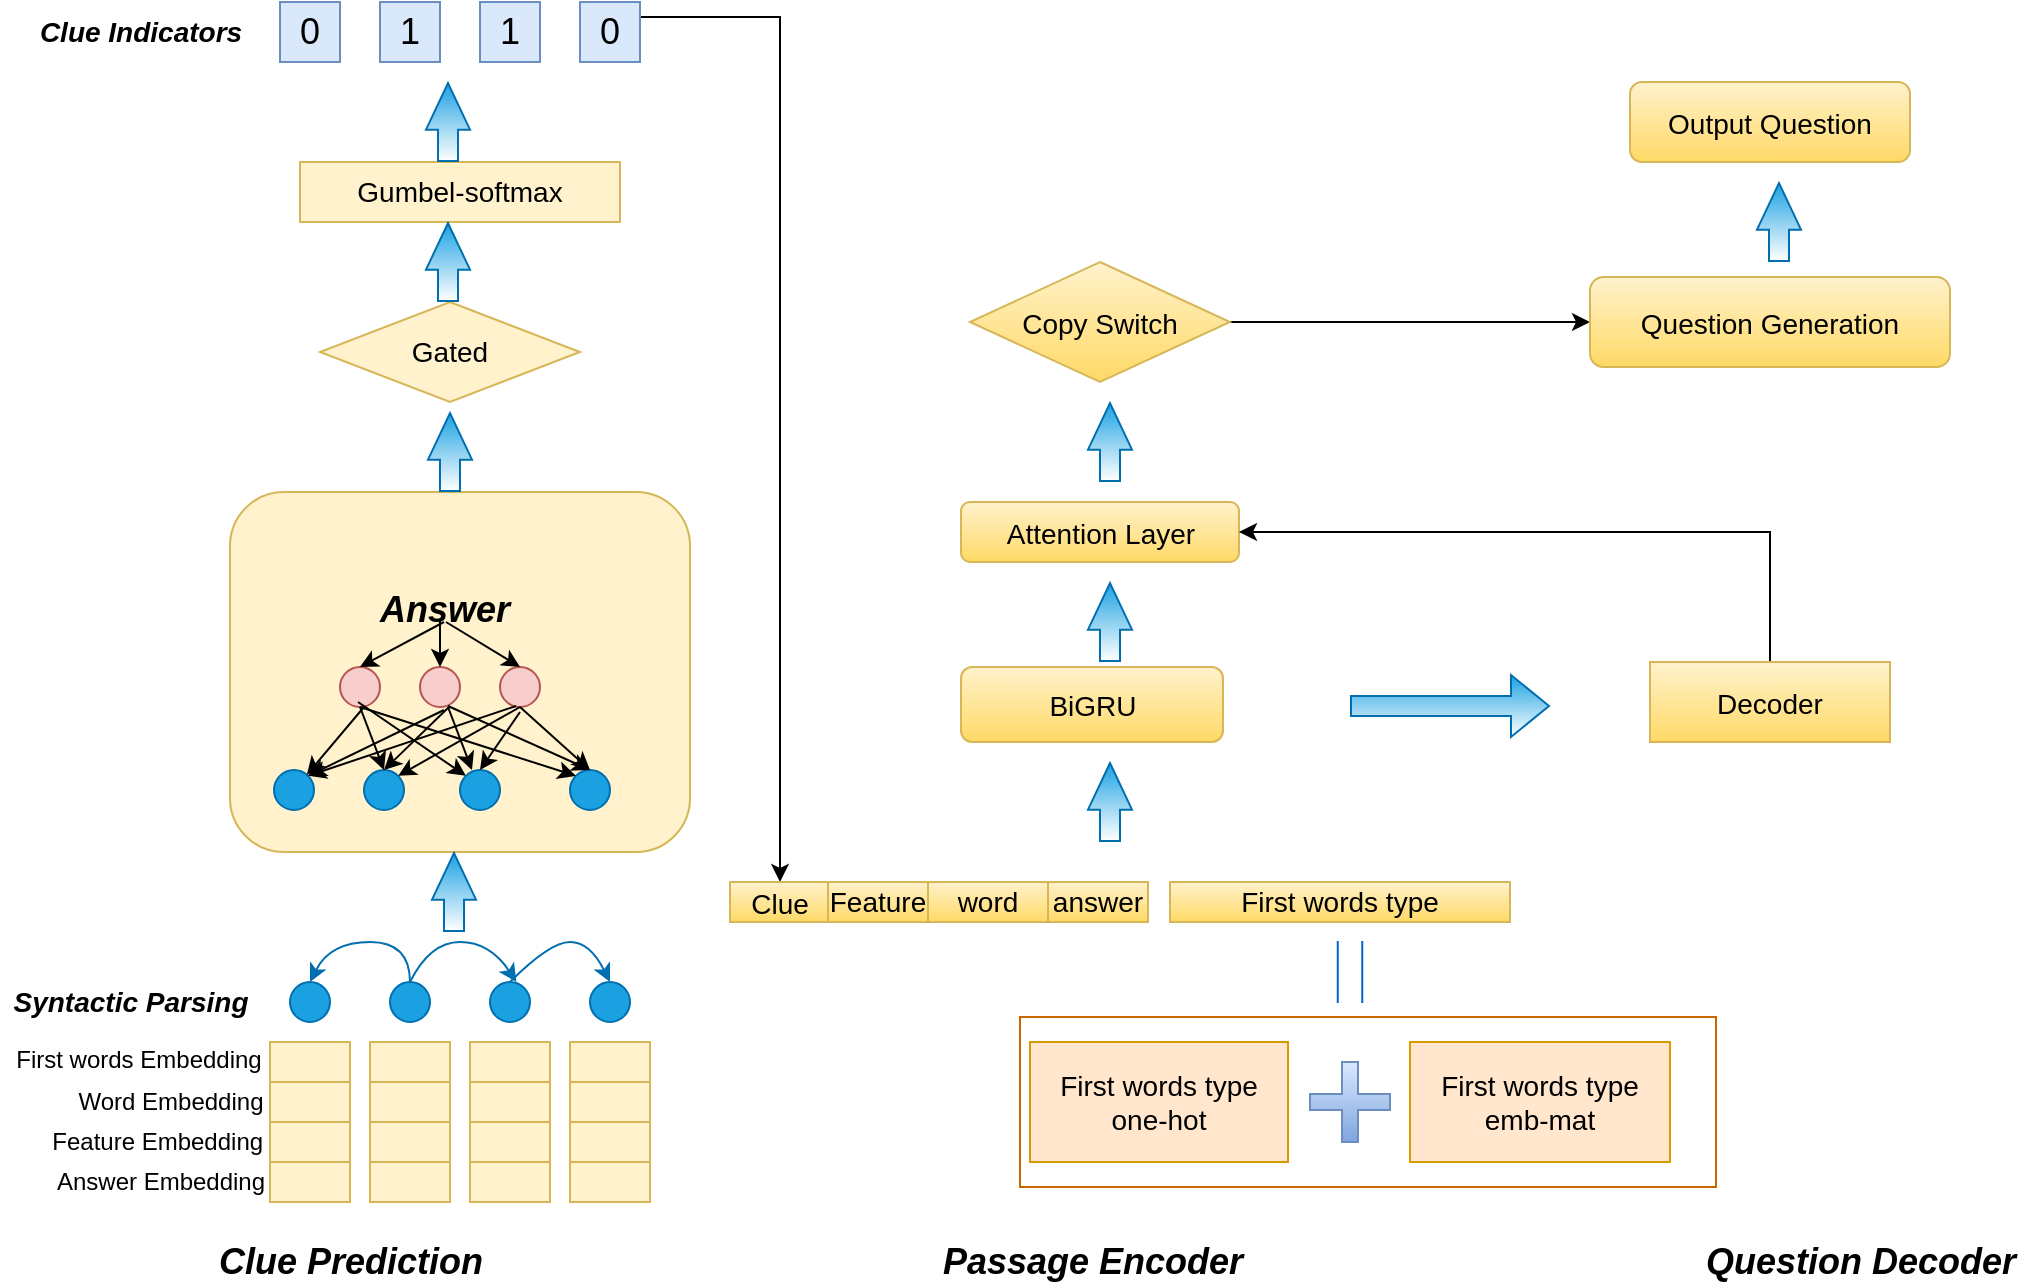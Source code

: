 <mxfile version="17.5.0" type="github">
  <diagram id="VFLp4C9wst7MWV0tXBqA" name="Page-1">
    <mxGraphModel dx="1822" dy="762" grid="0" gridSize="10" guides="1" tooltips="1" connect="1" arrows="1" fold="1" page="0" pageScale="1" pageWidth="827" pageHeight="1169" math="0" shadow="0">
      <root>
        <mxCell id="0" />
        <mxCell id="1" parent="0" />
        <mxCell id="xceocJhuSqhBGVP0jAdD-20" value="" style="rounded=0;whiteSpace=wrap;html=1;fillColor=#fff2cc;strokeColor=#d6b656;" parent="1" vertex="1">
          <mxGeometry x="210" y="680" width="40" height="20" as="geometry" />
        </mxCell>
        <mxCell id="xceocJhuSqhBGVP0jAdD-21" value="" style="rounded=0;whiteSpace=wrap;html=1;fillColor=#fff2cc;strokeColor=#d6b656;" parent="1" vertex="1">
          <mxGeometry x="210" y="700" width="40" height="20" as="geometry" />
        </mxCell>
        <mxCell id="xceocJhuSqhBGVP0jAdD-25" value="" style="rounded=0;whiteSpace=wrap;html=1;fillColor=#fff2cc;strokeColor=#d6b656;" parent="1" vertex="1">
          <mxGeometry x="260" y="680" width="40" height="20" as="geometry" />
        </mxCell>
        <mxCell id="xceocJhuSqhBGVP0jAdD-28" value="" style="rounded=0;whiteSpace=wrap;html=1;fillColor=#fff2cc;strokeColor=#d6b656;" parent="1" vertex="1">
          <mxGeometry x="260" y="700" width="40" height="20" as="geometry" />
        </mxCell>
        <mxCell id="xceocJhuSqhBGVP0jAdD-29" value="" style="ellipse;whiteSpace=wrap;html=1;aspect=fixed;fillColor=#1ba1e2;fontColor=#ffffff;strokeColor=#006EAF;" parent="1" vertex="1">
          <mxGeometry x="120" y="650" width="20" height="20" as="geometry" />
        </mxCell>
        <mxCell id="xceocJhuSqhBGVP0jAdD-31" value="" style="ellipse;whiteSpace=wrap;html=1;aspect=fixed;fillColor=#1ba1e2;fontColor=#ffffff;strokeColor=#006EAF;" parent="1" vertex="1">
          <mxGeometry x="270" y="650" width="20" height="20" as="geometry" />
        </mxCell>
        <mxCell id="xceocJhuSqhBGVP0jAdD-43" value="" style="curved=1;endArrow=classic;html=1;rounded=0;exitX=0.5;exitY=0;exitDx=0;exitDy=0;fillColor=#1ba1e2;strokeColor=#006EAF;" parent="1" source="xceocJhuSqhBGVP0jAdD-61" edge="1">
          <mxGeometry width="50" height="50" relative="1" as="geometry">
            <mxPoint x="141.79" y="645.14" as="sourcePoint" />
            <mxPoint x="233.215" y="649.995" as="targetPoint" />
            <Array as="points">
              <mxPoint x="190" y="630" />
              <mxPoint x="220" y="630" />
            </Array>
          </mxGeometry>
        </mxCell>
        <mxCell id="xceocJhuSqhBGVP0jAdD-45" value="" style="curved=1;endArrow=classic;html=1;rounded=0;entryX=0.5;entryY=0;entryDx=0;entryDy=0;fillColor=#1ba1e2;strokeColor=#006EAF;exitX=0.5;exitY=0;exitDx=0;exitDy=0;" parent="1" source="xceocJhuSqhBGVP0jAdD-61" target="xceocJhuSqhBGVP0jAdD-29" edge="1">
          <mxGeometry width="50" height="50" relative="1" as="geometry">
            <mxPoint x="150" y="650" as="sourcePoint" />
            <mxPoint x="440" y="620" as="targetPoint" />
            <Array as="points">
              <mxPoint x="180" y="630" />
              <mxPoint x="140" y="630" />
            </Array>
          </mxGeometry>
        </mxCell>
        <mxCell id="xceocJhuSqhBGVP0jAdD-48" value="" style="rounded=1;whiteSpace=wrap;html=1;fillColor=#fff2cc;strokeColor=#d6b656;" parent="1" vertex="1">
          <mxGeometry x="90" y="405" width="230" height="180" as="geometry" />
        </mxCell>
        <mxCell id="xceocJhuSqhBGVP0jAdD-51" value="" style="shape=flexArrow;endArrow=classic;html=1;rounded=0;endWidth=11;endSize=7.44;fillColor=#1ba1e2;strokeColor=#006EAF;gradientColor=#ffffff;" parent="1" edge="1">
          <mxGeometry width="50" height="50" relative="1" as="geometry">
            <mxPoint x="202" y="625" as="sourcePoint" />
            <mxPoint x="202" y="585" as="targetPoint" />
          </mxGeometry>
        </mxCell>
        <mxCell id="xceocJhuSqhBGVP0jAdD-52" value="&lt;font style=&quot;font-size: 14px&quot;&gt;Gated&lt;/font&gt;" style="rhombus;whiteSpace=wrap;html=1;fillColor=#fff2cc;strokeColor=#d6b656;" parent="1" vertex="1">
          <mxGeometry x="135" y="310" width="130" height="50" as="geometry" />
        </mxCell>
        <mxCell id="xceocJhuSqhBGVP0jAdD-53" value="&lt;font style=&quot;font-size: 14px&quot;&gt;Gumbel-softmax&lt;/font&gt;" style="rounded=0;whiteSpace=wrap;html=1;fillColor=#fff2cc;strokeColor=#d6b656;" parent="1" vertex="1">
          <mxGeometry x="125" y="240" width="160" height="30" as="geometry" />
        </mxCell>
        <mxCell id="xceocJhuSqhBGVP0jAdD-54" value="" style="shape=flexArrow;endArrow=classic;html=1;rounded=0;endWidth=11;endSize=7.44;fillColor=#1ba1e2;strokeColor=#006EAF;gradientColor=#ffffff;" parent="1" edge="1">
          <mxGeometry width="50" height="50" relative="1" as="geometry">
            <mxPoint x="199" y="310" as="sourcePoint" />
            <mxPoint x="199" y="270" as="targetPoint" />
          </mxGeometry>
        </mxCell>
        <mxCell id="xceocJhuSqhBGVP0jAdD-56" value="" style="rounded=0;whiteSpace=wrap;html=1;fillColor=#fff2cc;strokeColor=#d6b656;" parent="1" vertex="1">
          <mxGeometry x="260" y="740" width="40" height="20" as="geometry" />
        </mxCell>
        <mxCell id="xceocJhuSqhBGVP0jAdD-57" value="" style="rounded=0;whiteSpace=wrap;html=1;fillColor=#fff2cc;strokeColor=#d6b656;" parent="1" vertex="1">
          <mxGeometry x="260" y="720" width="40" height="20" as="geometry" />
        </mxCell>
        <mxCell id="xceocJhuSqhBGVP0jAdD-61" value="" style="ellipse;whiteSpace=wrap;html=1;aspect=fixed;fillColor=#1ba1e2;fontColor=#ffffff;strokeColor=#006EAF;" parent="1" vertex="1">
          <mxGeometry x="170" y="650" width="20" height="20" as="geometry" />
        </mxCell>
        <mxCell id="xceocJhuSqhBGVP0jAdD-64" value="" style="rounded=0;whiteSpace=wrap;html=1;fillColor=#fff2cc;strokeColor=#d6b656;" parent="1" vertex="1">
          <mxGeometry x="110" y="740" width="40" height="20" as="geometry" />
        </mxCell>
        <mxCell id="xceocJhuSqhBGVP0jAdD-65" value="" style="rounded=0;whiteSpace=wrap;html=1;fillColor=#fff2cc;strokeColor=#d6b656;" parent="1" vertex="1">
          <mxGeometry x="110" y="720" width="40" height="20" as="geometry" />
        </mxCell>
        <mxCell id="xceocJhuSqhBGVP0jAdD-66" value="" style="rounded=0;whiteSpace=wrap;html=1;fillColor=#fff2cc;strokeColor=#d6b656;" parent="1" vertex="1">
          <mxGeometry x="110" y="700" width="40" height="20" as="geometry" />
        </mxCell>
        <mxCell id="xceocJhuSqhBGVP0jAdD-67" value="" style="rounded=0;whiteSpace=wrap;html=1;fillColor=#fff2cc;strokeColor=#d6b656;" parent="1" vertex="1">
          <mxGeometry x="110" y="680" width="40" height="20" as="geometry" />
        </mxCell>
        <mxCell id="xceocJhuSqhBGVP0jAdD-68" value="" style="rounded=0;whiteSpace=wrap;html=1;fillColor=#fff2cc;strokeColor=#d6b656;" parent="1" vertex="1">
          <mxGeometry x="160" y="680" width="40" height="20" as="geometry" />
        </mxCell>
        <mxCell id="xceocJhuSqhBGVP0jAdD-69" value="" style="rounded=0;whiteSpace=wrap;html=1;fillColor=#fff2cc;strokeColor=#d6b656;" parent="1" vertex="1">
          <mxGeometry x="160" y="700" width="40" height="20" as="geometry" />
        </mxCell>
        <mxCell id="xceocJhuSqhBGVP0jAdD-70" value="" style="rounded=0;whiteSpace=wrap;html=1;fillColor=#fff2cc;strokeColor=#d6b656;" parent="1" vertex="1">
          <mxGeometry x="160" y="720" width="40" height="20" as="geometry" />
        </mxCell>
        <mxCell id="xceocJhuSqhBGVP0jAdD-71" value="" style="rounded=0;whiteSpace=wrap;html=1;fillColor=#fff2cc;strokeColor=#d6b656;" parent="1" vertex="1">
          <mxGeometry x="160" y="740" width="40" height="20" as="geometry" />
        </mxCell>
        <mxCell id="xceocJhuSqhBGVP0jAdD-72" value="" style="rounded=0;whiteSpace=wrap;html=1;fillColor=#fff2cc;strokeColor=#d6b656;" parent="1" vertex="1">
          <mxGeometry x="210" y="740" width="40" height="20" as="geometry" />
        </mxCell>
        <mxCell id="xceocJhuSqhBGVP0jAdD-73" value="" style="rounded=0;whiteSpace=wrap;html=1;fillColor=#fff2cc;strokeColor=#d6b656;" parent="1" vertex="1">
          <mxGeometry x="210" y="720" width="40" height="20" as="geometry" />
        </mxCell>
        <mxCell id="xceocJhuSqhBGVP0jAdD-85" value="" style="ellipse;whiteSpace=wrap;html=1;aspect=fixed;fillColor=#1ba1e2;fontColor=#ffffff;strokeColor=#006EAF;" parent="1" vertex="1">
          <mxGeometry x="220" y="650" width="20" height="20" as="geometry" />
        </mxCell>
        <mxCell id="xceocJhuSqhBGVP0jAdD-86" value="" style="curved=1;endArrow=classic;html=1;rounded=0;exitX=0.5;exitY=0;exitDx=0;exitDy=0;entryX=0.5;entryY=0;entryDx=0;entryDy=0;fillColor=#1ba1e2;strokeColor=#006EAF;" parent="1" source="xceocJhuSqhBGVP0jAdD-85" target="xceocJhuSqhBGVP0jAdD-31" edge="1">
          <mxGeometry width="50" height="50" relative="1" as="geometry">
            <mxPoint x="390" y="620" as="sourcePoint" />
            <mxPoint x="440" y="570" as="targetPoint" />
            <Array as="points">
              <mxPoint x="250" y="630" />
              <mxPoint x="270" y="630" />
            </Array>
          </mxGeometry>
        </mxCell>
        <mxCell id="xceocJhuSqhBGVP0jAdD-89" value="&lt;font style=&quot;font-size: 18px&quot;&gt;0&lt;/font&gt;" style="whiteSpace=wrap;html=1;aspect=fixed;fillColor=#dae8fc;strokeColor=#6c8ebf;" parent="1" vertex="1">
          <mxGeometry x="115" y="160" width="30" height="30" as="geometry" />
        </mxCell>
        <mxCell id="xceocJhuSqhBGVP0jAdD-90" value="&lt;font style=&quot;font-size: 18px&quot;&gt;1&lt;/font&gt;" style="whiteSpace=wrap;html=1;aspect=fixed;fillColor=#dae8fc;strokeColor=#6c8ebf;" parent="1" vertex="1">
          <mxGeometry x="165" y="160" width="30" height="30" as="geometry" />
        </mxCell>
        <mxCell id="xceocJhuSqhBGVP0jAdD-91" value="&lt;font style=&quot;font-size: 18px&quot;&gt;1&lt;/font&gt;" style="whiteSpace=wrap;html=1;aspect=fixed;fillColor=#dae8fc;strokeColor=#6c8ebf;" parent="1" vertex="1">
          <mxGeometry x="215" y="160" width="30" height="30" as="geometry" />
        </mxCell>
        <mxCell id="AOIuMCU6d10fhTLy6ek6-49" style="edgeStyle=orthogonalEdgeStyle;rounded=0;orthogonalLoop=1;jettySize=auto;html=1;exitX=1;exitY=0.25;exitDx=0;exitDy=0;entryX=0.5;entryY=0;entryDx=0;entryDy=0;fontFamily=Helvetica;fontSize=14;" parent="1" source="xceocJhuSqhBGVP0jAdD-92" target="AOIuMCU6d10fhTLy6ek6-41" edge="1">
          <mxGeometry relative="1" as="geometry" />
        </mxCell>
        <mxCell id="xceocJhuSqhBGVP0jAdD-92" value="&lt;font style=&quot;font-size: 18px&quot;&gt;0&lt;/font&gt;" style="whiteSpace=wrap;html=1;aspect=fixed;fillColor=#dae8fc;strokeColor=#6c8ebf;" parent="1" vertex="1">
          <mxGeometry x="265" y="160" width="30" height="30" as="geometry" />
        </mxCell>
        <mxCell id="AOIuMCU6d10fhTLy6ek6-1" value="Answer Embedding" style="text;html=1;align=center;verticalAlign=middle;resizable=0;points=[];autosize=1;strokeColor=none;fillColor=none;" parent="1" vertex="1">
          <mxGeometry x="-5" y="740" width="120" height="20" as="geometry" />
        </mxCell>
        <mxCell id="AOIuMCU6d10fhTLy6ek6-3" value="Feature Embedding&amp;nbsp;" style="text;html=1;align=center;verticalAlign=middle;resizable=0;points=[];autosize=1;strokeColor=none;fillColor=none;" parent="1" vertex="1">
          <mxGeometry x="-5" y="720" width="120" height="20" as="geometry" />
        </mxCell>
        <mxCell id="AOIuMCU6d10fhTLy6ek6-5" value="Word Embedding" style="text;html=1;align=center;verticalAlign=middle;resizable=0;points=[];autosize=1;strokeColor=none;fillColor=none;" parent="1" vertex="1">
          <mxGeometry x="5" y="700" width="110" height="20" as="geometry" />
        </mxCell>
        <mxCell id="AOIuMCU6d10fhTLy6ek6-6" value="First words Embedding" style="text;html=1;align=center;verticalAlign=middle;resizable=0;points=[];autosize=1;strokeColor=none;fillColor=none;" parent="1" vertex="1">
          <mxGeometry x="-23" y="680" width="133" height="18" as="geometry" />
        </mxCell>
        <mxCell id="AOIuMCU6d10fhTLy6ek6-7" value="&lt;font style=&quot;font-size: 14px&quot;&gt;&lt;b&gt;&lt;i&gt;Syntactic Parsing&lt;/i&gt;&lt;/b&gt;&lt;/font&gt;" style="text;html=1;align=center;verticalAlign=middle;resizable=0;points=[];autosize=1;strokeColor=none;fillColor=none;" parent="1" vertex="1">
          <mxGeometry x="-25" y="650" width="130" height="20" as="geometry" />
        </mxCell>
        <mxCell id="AOIuMCU6d10fhTLy6ek6-8" value="&lt;div style=&quot;direction: ltr&quot;&gt;&lt;span&gt;&lt;b&gt;&lt;i&gt;&lt;font style=&quot;font-size: 18px&quot;&gt;Answer&lt;/font&gt;&lt;/i&gt;&lt;/b&gt;&lt;/span&gt;&lt;/div&gt;" style="text;html=1;align=center;verticalAlign=middle;resizable=0;points=[];autosize=1;strokeColor=none;fillColor=none;fontSize=14;fontFamily=Helvetica;rotation=0;" parent="1" vertex="1">
          <mxGeometry x="157" y="454" width="80" height="20" as="geometry" />
        </mxCell>
        <mxCell id="AOIuMCU6d10fhTLy6ek6-11" value="" style="ellipse;whiteSpace=wrap;html=1;aspect=fixed;fontFamily=Helvetica;fontSize=14;fillColor=#f8cecc;strokeColor=#b85450;" parent="1" vertex="1">
          <mxGeometry x="225" y="492.5" width="20" height="20" as="geometry" />
        </mxCell>
        <mxCell id="AOIuMCU6d10fhTLy6ek6-12" value="" style="ellipse;whiteSpace=wrap;html=1;aspect=fixed;fontFamily=Helvetica;fontSize=14;fillColor=#f8cecc;strokeColor=#b85450;" parent="1" vertex="1">
          <mxGeometry x="185" y="492.5" width="20" height="20" as="geometry" />
        </mxCell>
        <mxCell id="AOIuMCU6d10fhTLy6ek6-13" value="" style="ellipse;whiteSpace=wrap;html=1;aspect=fixed;fontFamily=Helvetica;fontSize=14;fillColor=#f8cecc;strokeColor=#b85450;" parent="1" vertex="1">
          <mxGeometry x="145" y="492.5" width="20" height="20" as="geometry" />
        </mxCell>
        <mxCell id="AOIuMCU6d10fhTLy6ek6-35" value="" style="shape=flexArrow;endArrow=classic;html=1;rounded=0;endWidth=11;endSize=7.44;fillColor=#1ba1e2;strokeColor=#006EAF;gradientColor=#ffffff;" parent="1" edge="1">
          <mxGeometry width="50" height="50" relative="1" as="geometry">
            <mxPoint x="200" y="405" as="sourcePoint" />
            <mxPoint x="200" y="365" as="targetPoint" />
          </mxGeometry>
        </mxCell>
        <mxCell id="AOIuMCU6d10fhTLy6ek6-36" value="" style="shape=flexArrow;endArrow=classic;html=1;rounded=0;endWidth=11;endSize=7.44;fillColor=#1ba1e2;strokeColor=#006EAF;gradientColor=#ffffff;" parent="1" edge="1">
          <mxGeometry width="50" height="50" relative="1" as="geometry">
            <mxPoint x="199" y="240" as="sourcePoint" />
            <mxPoint x="199" y="200" as="targetPoint" />
          </mxGeometry>
        </mxCell>
        <mxCell id="AOIuMCU6d10fhTLy6ek6-38" value="&lt;font style=&quot;font-size: 14px&quot;&gt;&lt;b&gt;&lt;i&gt;Clue Indicators&lt;/i&gt;&lt;/b&gt;&lt;/font&gt;" style="text;html=1;align=center;verticalAlign=middle;resizable=0;points=[];autosize=1;strokeColor=none;fillColor=none;fontSize=14;fontFamily=Helvetica;" parent="1" vertex="1">
          <mxGeometry x="-15" y="165" width="120" height="20" as="geometry" />
        </mxCell>
        <mxCell id="AOIuMCU6d10fhTLy6ek6-41" value="&lt;font style=&quot;font-size: 14px&quot;&gt;Clue&lt;/font&gt;" style="rounded=0;whiteSpace=wrap;html=1;fontFamily=Helvetica;fontSize=18;fillColor=#fff2cc;strokeColor=#d6b656;gradientColor=#ffd966;" parent="1" vertex="1">
          <mxGeometry x="340" y="600" width="50" height="20" as="geometry" />
        </mxCell>
        <mxCell id="AOIuMCU6d10fhTLy6ek6-42" value="Feature" style="rounded=0;whiteSpace=wrap;html=1;fontFamily=Helvetica;fontSize=14;fillColor=#fff2cc;strokeColor=#d6b656;gradientColor=#ffd966;" parent="1" vertex="1">
          <mxGeometry x="389" y="600" width="50" height="20" as="geometry" />
        </mxCell>
        <mxCell id="AOIuMCU6d10fhTLy6ek6-44" value="word" style="rounded=0;whiteSpace=wrap;html=1;fontFamily=Helvetica;fontSize=14;fillColor=#fff2cc;strokeColor=#d6b656;gradientColor=#ffd966;" parent="1" vertex="1">
          <mxGeometry x="439" y="600" width="60" height="20" as="geometry" />
        </mxCell>
        <mxCell id="AOIuMCU6d10fhTLy6ek6-45" value="answer" style="rounded=0;whiteSpace=wrap;html=1;fontSize=14;fillColor=#fff2cc;strokeColor=#d6b656;gradientColor=#ffd966;" parent="1" vertex="1">
          <mxGeometry x="499" y="600" width="50" height="20" as="geometry" />
        </mxCell>
        <mxCell id="AOIuMCU6d10fhTLy6ek6-48" value="First words type" style="rounded=0;whiteSpace=wrap;html=1;fontFamily=Helvetica;fontSize=14;fillColor=#fff2cc;strokeColor=#d6b656;gradientColor=#ffd966;" parent="1" vertex="1">
          <mxGeometry x="560" y="600" width="170" height="20" as="geometry" />
        </mxCell>
        <mxCell id="AOIuMCU6d10fhTLy6ek6-52" value="" style="shape=flexArrow;endArrow=classic;html=1;rounded=0;endWidth=11;endSize=7.44;fillColor=#1ba1e2;strokeColor=#006EAF;gradientColor=#ffffff;" parent="1" edge="1">
          <mxGeometry width="50" height="50" relative="1" as="geometry">
            <mxPoint x="530" y="580" as="sourcePoint" />
            <mxPoint x="530" y="540" as="targetPoint" />
          </mxGeometry>
        </mxCell>
        <mxCell id="AOIuMCU6d10fhTLy6ek6-53" value="&lt;font style=&quot;font-size: 18px&quot;&gt;&lt;b&gt;&lt;i&gt;Clue Prediction&lt;/i&gt;&lt;/b&gt;&lt;/font&gt;" style="text;html=1;align=center;verticalAlign=middle;resizable=0;points=[];autosize=1;strokeColor=none;fillColor=none;fontSize=14;fontFamily=Helvetica;" parent="1" vertex="1">
          <mxGeometry x="75" y="780" width="150" height="20" as="geometry" />
        </mxCell>
        <mxCell id="AOIuMCU6d10fhTLy6ek6-54" value="&lt;span style=&quot;font-size: 18px&quot;&gt;&lt;b&gt;&lt;i&gt;Passage Encoder&lt;/i&gt;&lt;/b&gt;&lt;/span&gt;" style="text;html=1;align=center;verticalAlign=middle;resizable=0;points=[];autosize=1;strokeColor=none;fillColor=none;fontSize=14;fontFamily=Helvetica;" parent="1" vertex="1">
          <mxGeometry x="436" y="780" width="170" height="20" as="geometry" />
        </mxCell>
        <mxCell id="AOIuMCU6d10fhTLy6ek6-59" value="&lt;span style=&quot;font-size: 18px&quot;&gt;&lt;b&gt;&lt;i&gt;Question Decoder&lt;/i&gt;&lt;/b&gt;&lt;/span&gt;" style="text;html=1;align=center;verticalAlign=middle;resizable=0;points=[];autosize=1;strokeColor=none;fillColor=none;fontSize=14;fontFamily=Helvetica;" parent="1" vertex="1">
          <mxGeometry x="820" y="780" width="170" height="20" as="geometry" />
        </mxCell>
        <mxCell id="AOIuMCU6d10fhTLy6ek6-61" value="&lt;font style=&quot;font-size: 14px&quot;&gt;BiGRU&lt;/font&gt;" style="rounded=1;whiteSpace=wrap;html=1;fontFamily=Helvetica;fontSize=18;fillColor=#fff2cc;strokeColor=#d6b656;gradientColor=#ffd966;" parent="1" vertex="1">
          <mxGeometry x="455.5" y="492.5" width="131" height="37.5" as="geometry" />
        </mxCell>
        <mxCell id="AOIuMCU6d10fhTLy6ek6-63" value="" style="shape=flexArrow;endArrow=classic;html=1;rounded=0;endWidth=11;endSize=7.44;fillColor=#1ba1e2;strokeColor=#006EAF;gradientColor=#ffffff;" parent="1" edge="1">
          <mxGeometry width="50" height="50" relative="1" as="geometry">
            <mxPoint x="530" y="490" as="sourcePoint" />
            <mxPoint x="530" y="450" as="targetPoint" />
          </mxGeometry>
        </mxCell>
        <mxCell id="AOIuMCU6d10fhTLy6ek6-64" value="&lt;font style=&quot;font-size: 14px&quot;&gt;Attention Layer&lt;/font&gt;" style="rounded=1;whiteSpace=wrap;html=1;fontFamily=Helvetica;fontSize=18;fillColor=#fff2cc;strokeColor=#d6b656;gradientColor=#ffd966;" parent="1" vertex="1">
          <mxGeometry x="455.5" y="410" width="139" height="30" as="geometry" />
        </mxCell>
        <mxCell id="AOIuMCU6d10fhTLy6ek6-65" value="" style="shape=flexArrow;endArrow=classic;html=1;rounded=0;endWidth=11;endSize=7.44;fillColor=#1ba1e2;strokeColor=#006EAF;gradientColor=#ffffff;" parent="1" edge="1">
          <mxGeometry width="50" height="50" relative="1" as="geometry">
            <mxPoint x="530" y="400" as="sourcePoint" />
            <mxPoint x="530" y="360" as="targetPoint" />
          </mxGeometry>
        </mxCell>
        <mxCell id="AOIuMCU6d10fhTLy6ek6-77" style="edgeStyle=orthogonalEdgeStyle;rounded=0;orthogonalLoop=1;jettySize=auto;html=1;exitX=1;exitY=0.5;exitDx=0;exitDy=0;entryX=0;entryY=0.5;entryDx=0;entryDy=0;fontFamily=Helvetica;fontSize=18;gradientColor=#ffffff;" parent="1" source="AOIuMCU6d10fhTLy6ek6-67" target="AOIuMCU6d10fhTLy6ek6-73" edge="1">
          <mxGeometry relative="1" as="geometry" />
        </mxCell>
        <mxCell id="AOIuMCU6d10fhTLy6ek6-67" value="&lt;font style=&quot;font-size: 14px&quot;&gt;Copy Switch&lt;/font&gt;" style="rhombus;whiteSpace=wrap;html=1;fontFamily=Helvetica;fontSize=18;fillColor=#fff2cc;gradientColor=#ffd966;strokeColor=#d6b656;" parent="1" vertex="1">
          <mxGeometry x="460" y="290" width="130" height="60" as="geometry" />
        </mxCell>
        <mxCell id="AOIuMCU6d10fhTLy6ek6-72" style="edgeStyle=orthogonalEdgeStyle;rounded=0;orthogonalLoop=1;jettySize=auto;html=1;exitX=0.5;exitY=0;exitDx=0;exitDy=0;entryX=1;entryY=0.5;entryDx=0;entryDy=0;fontFamily=Helvetica;fontSize=18;gradientColor=#ffffff;" parent="1" source="AOIuMCU6d10fhTLy6ek6-69" target="AOIuMCU6d10fhTLy6ek6-64" edge="1">
          <mxGeometry relative="1" as="geometry" />
        </mxCell>
        <mxCell id="AOIuMCU6d10fhTLy6ek6-69" value="&lt;font style=&quot;font-size: 14px&quot;&gt;Decoder&lt;/font&gt;" style="rounded=0;whiteSpace=wrap;html=1;fontFamily=Helvetica;fontSize=18;fillColor=#fff2cc;gradientColor=#ffd966;strokeColor=#d6b656;" parent="1" vertex="1">
          <mxGeometry x="800" y="490" width="120" height="40" as="geometry" />
        </mxCell>
        <mxCell id="AOIuMCU6d10fhTLy6ek6-71" value="" style="shape=flexArrow;endArrow=classic;html=1;rounded=0;fontFamily=Helvetica;fontSize=18;fillColor=#1ba1e2;strokeColor=#006EAF;gradientColor=#ffffff;" parent="1" edge="1">
          <mxGeometry width="50" height="50" relative="1" as="geometry">
            <mxPoint x="650" y="512" as="sourcePoint" />
            <mxPoint x="750" y="512" as="targetPoint" />
          </mxGeometry>
        </mxCell>
        <mxCell id="AOIuMCU6d10fhTLy6ek6-73" value="&lt;font style=&quot;font-size: 14px&quot;&gt;Question Generation&lt;/font&gt;" style="rounded=1;whiteSpace=wrap;html=1;fontFamily=Helvetica;fontSize=18;fillColor=#fff2cc;strokeColor=#d6b656;gradientColor=#ffd966;" parent="1" vertex="1">
          <mxGeometry x="770" y="297.5" width="180" height="45" as="geometry" />
        </mxCell>
        <mxCell id="AOIuMCU6d10fhTLy6ek6-76" value="&lt;font style=&quot;font-size: 14px&quot;&gt;Output Question&lt;/font&gt;" style="rounded=1;whiteSpace=wrap;html=1;fontFamily=Helvetica;fontSize=18;fillColor=#fff2cc;strokeColor=#d6b656;gradientColor=#ffd966;" parent="1" vertex="1">
          <mxGeometry x="790" y="200" width="140" height="40" as="geometry" />
        </mxCell>
        <mxCell id="AOIuMCU6d10fhTLy6ek6-78" value="" style="shape=flexArrow;endArrow=classic;html=1;rounded=0;endWidth=11;endSize=7.44;fillColor=#1ba1e2;strokeColor=#006EAF;gradientColor=#ffffff;" parent="1" edge="1">
          <mxGeometry width="50" height="50" relative="1" as="geometry">
            <mxPoint x="864.5" y="290" as="sourcePoint" />
            <mxPoint x="864.5" y="250" as="targetPoint" />
          </mxGeometry>
        </mxCell>
        <mxCell id="AOIuMCU6d10fhTLy6ek6-82" value="First words type one-hot" style="rounded=0;whiteSpace=wrap;html=1;fontFamily=Helvetica;fontSize=14;fillColor=#ffe6cc;strokeColor=#d79b00;" parent="1" vertex="1">
          <mxGeometry x="490" y="680" width="129" height="60" as="geometry" />
        </mxCell>
        <mxCell id="AOIuMCU6d10fhTLy6ek6-83" value="&lt;span&gt;First words type emb-mat&lt;/span&gt;" style="rounded=0;whiteSpace=wrap;html=1;fontFamily=Helvetica;fontSize=14;fillColor=#ffe6cc;strokeColor=#d79b00;" parent="1" vertex="1">
          <mxGeometry x="680" y="680" width="130" height="60" as="geometry" />
        </mxCell>
        <mxCell id="AOIuMCU6d10fhTLy6ek6-84" value="" style="shape=cross;whiteSpace=wrap;html=1;fontFamily=Helvetica;fontSize=14;fillColor=#dae8fc;gradientColor=#7ea6e0;strokeColor=#6c8ebf;" parent="1" vertex="1">
          <mxGeometry x="630" y="690" width="40" height="40" as="geometry" />
        </mxCell>
        <mxCell id="AOIuMCU6d10fhTLy6ek6-91" value="" style="rounded=0;whiteSpace=wrap;html=1;fontFamily=Helvetica;fontSize=14;fillColor=none;strokeColor=#CC6600;" parent="1" vertex="1">
          <mxGeometry x="485" y="667.5" width="348" height="85" as="geometry" />
        </mxCell>
        <mxCell id="AOIuMCU6d10fhTLy6ek6-92" value="" style="shape=partialRectangle;whiteSpace=wrap;html=1;top=0;bottom=0;fillColor=none;fontFamily=Helvetica;fontSize=14;strokeColor=#0066CC;" parent="1" vertex="1">
          <mxGeometry x="643.88" y="630" width="12.25" height="30" as="geometry" />
        </mxCell>
        <mxCell id="AOIuMCU6d10fhTLy6ek6-93" value="" style="endArrow=classic;html=1;rounded=0;fontFamily=Helvetica;fontSize=14;gradientColor=#ffffff;entryX=0.5;entryY=0;entryDx=0;entryDy=0;" parent="1" target="AOIuMCU6d10fhTLy6ek6-11" edge="1">
          <mxGeometry width="50" height="50" relative="1" as="geometry">
            <mxPoint x="198" y="470" as="sourcePoint" />
            <mxPoint x="238" y="514" as="targetPoint" />
          </mxGeometry>
        </mxCell>
        <mxCell id="nTUuQNKGQeimlVFE55rg-7" value="" style="endArrow=classic;html=1;rounded=0;fontFamily=Helvetica;fontSize=14;gradientColor=#ffffff;entryX=0.5;entryY=0;entryDx=0;entryDy=0;" edge="1" parent="1" target="AOIuMCU6d10fhTLy6ek6-13">
          <mxGeometry width="50" height="50" relative="1" as="geometry">
            <mxPoint x="197" y="470" as="sourcePoint" />
            <mxPoint x="164.999" y="511.429" as="targetPoint" />
          </mxGeometry>
        </mxCell>
        <mxCell id="nTUuQNKGQeimlVFE55rg-8" value="" style="endArrow=classic;html=1;rounded=0;fontFamily=Helvetica;fontSize=14;gradientColor=#ffffff;entryX=0.5;entryY=0;entryDx=0;entryDy=0;" edge="1" parent="1" target="AOIuMCU6d10fhTLy6ek6-12">
          <mxGeometry width="50" height="50" relative="1" as="geometry">
            <mxPoint x="195" y="469" as="sourcePoint" />
            <mxPoint x="247.929" y="515.429" as="targetPoint" />
          </mxGeometry>
        </mxCell>
        <mxCell id="nTUuQNKGQeimlVFE55rg-9" value="" style="ellipse;whiteSpace=wrap;html=1;aspect=fixed;fillColor=#1ba1e2;fontColor=#ffffff;strokeColor=#006EAF;" vertex="1" parent="1">
          <mxGeometry x="112" y="544" width="20" height="20" as="geometry" />
        </mxCell>
        <mxCell id="nTUuQNKGQeimlVFE55rg-10" value="" style="ellipse;whiteSpace=wrap;html=1;aspect=fixed;fillColor=#1ba1e2;fontColor=#ffffff;strokeColor=#006EAF;" vertex="1" parent="1">
          <mxGeometry x="260" y="544" width="20" height="20" as="geometry" />
        </mxCell>
        <mxCell id="nTUuQNKGQeimlVFE55rg-11" value="" style="ellipse;whiteSpace=wrap;html=1;aspect=fixed;fillColor=#1ba1e2;fontColor=#ffffff;strokeColor=#006EAF;" vertex="1" parent="1">
          <mxGeometry x="205" y="544" width="20" height="20" as="geometry" />
        </mxCell>
        <mxCell id="nTUuQNKGQeimlVFE55rg-12" value="" style="ellipse;whiteSpace=wrap;html=1;aspect=fixed;fillColor=#1ba1e2;fontColor=#ffffff;strokeColor=#006EAF;" vertex="1" parent="1">
          <mxGeometry x="157" y="544" width="20" height="20" as="geometry" />
        </mxCell>
        <mxCell id="nTUuQNKGQeimlVFE55rg-16" value="" style="endArrow=classic;html=1;rounded=0;entryX=0.5;entryY=0;entryDx=0;entryDy=0;exitX=0.5;exitY=1;exitDx=0;exitDy=0;" edge="1" parent="1" source="AOIuMCU6d10fhTLy6ek6-13" target="nTUuQNKGQeimlVFE55rg-12">
          <mxGeometry width="50" height="50" relative="1" as="geometry">
            <mxPoint x="115" y="542.5" as="sourcePoint" />
            <mxPoint x="165" y="492.5" as="targetPoint" />
          </mxGeometry>
        </mxCell>
        <mxCell id="nTUuQNKGQeimlVFE55rg-17" value="" style="endArrow=classic;html=1;rounded=0;entryX=0.5;entryY=0;entryDx=0;entryDy=0;exitX=0.5;exitY=1;exitDx=0;exitDy=0;" edge="1" parent="1">
          <mxGeometry width="50" height="50" relative="1" as="geometry">
            <mxPoint x="199" y="512.5" as="sourcePoint" />
            <mxPoint x="211" y="544" as="targetPoint" />
          </mxGeometry>
        </mxCell>
        <mxCell id="nTUuQNKGQeimlVFE55rg-18" value="" style="endArrow=classic;html=1;rounded=0;exitX=0.5;exitY=1;exitDx=0;exitDy=0;" edge="1" parent="1" target="nTUuQNKGQeimlVFE55rg-9">
          <mxGeometry width="50" height="50" relative="1" as="geometry">
            <mxPoint x="157" y="512.5" as="sourcePoint" />
            <mxPoint x="169" y="544" as="targetPoint" />
          </mxGeometry>
        </mxCell>
        <mxCell id="nTUuQNKGQeimlVFE55rg-19" value="" style="endArrow=classic;html=1;rounded=0;entryX=0.5;entryY=0;entryDx=0;entryDy=0;exitX=0.5;exitY=1;exitDx=0;exitDy=0;" edge="1" parent="1" source="AOIuMCU6d10fhTLy6ek6-11" target="nTUuQNKGQeimlVFE55rg-10">
          <mxGeometry width="50" height="50" relative="1" as="geometry">
            <mxPoint x="242" y="509" as="sourcePoint" />
            <mxPoint x="254" y="540.5" as="targetPoint" />
          </mxGeometry>
        </mxCell>
        <mxCell id="nTUuQNKGQeimlVFE55rg-20" value="" style="endArrow=classic;html=1;rounded=0;entryX=0;entryY=0;entryDx=0;entryDy=0;" edge="1" parent="1" target="nTUuQNKGQeimlVFE55rg-11">
          <mxGeometry width="50" height="50" relative="1" as="geometry">
            <mxPoint x="154" y="510" as="sourcePoint" />
            <mxPoint x="138.493" y="556.394" as="targetPoint" />
            <Array as="points" />
          </mxGeometry>
        </mxCell>
        <mxCell id="nTUuQNKGQeimlVFE55rg-21" value="" style="endArrow=classic;html=1;rounded=0;entryX=0;entryY=0;entryDx=0;entryDy=0;exitX=0.5;exitY=1;exitDx=0;exitDy=0;" edge="1" parent="1" source="AOIuMCU6d10fhTLy6ek6-13" target="nTUuQNKGQeimlVFE55rg-10">
          <mxGeometry width="50" height="50" relative="1" as="geometry">
            <mxPoint x="154" y="510" as="sourcePoint" />
            <mxPoint x="217.929" y="556.929" as="targetPoint" />
            <Array as="points" />
          </mxGeometry>
        </mxCell>
        <mxCell id="nTUuQNKGQeimlVFE55rg-22" value="" style="endArrow=classic;html=1;rounded=0;entryX=1;entryY=0;entryDx=0;entryDy=0;" edge="1" parent="1" target="nTUuQNKGQeimlVFE55rg-9">
          <mxGeometry width="50" height="50" relative="1" as="geometry">
            <mxPoint x="197" y="514" as="sourcePoint" />
            <mxPoint x="138.493" y="556.394" as="targetPoint" />
          </mxGeometry>
        </mxCell>
        <mxCell id="nTUuQNKGQeimlVFE55rg-24" value="" style="endArrow=classic;html=1;rounded=0;entryX=0.5;entryY=0;entryDx=0;entryDy=0;" edge="1" parent="1" target="nTUuQNKGQeimlVFE55rg-12">
          <mxGeometry width="50" height="50" relative="1" as="geometry">
            <mxPoint x="200" y="512" as="sourcePoint" />
            <mxPoint x="139.071" y="556.929" as="targetPoint" />
          </mxGeometry>
        </mxCell>
        <mxCell id="nTUuQNKGQeimlVFE55rg-26" value="" style="endArrow=classic;html=1;rounded=0;entryX=0.5;entryY=0;entryDx=0;entryDy=0;" edge="1" parent="1" target="nTUuQNKGQeimlVFE55rg-10">
          <mxGeometry width="50" height="50" relative="1" as="geometry">
            <mxPoint x="199" y="512" as="sourcePoint" />
            <mxPoint x="272.929" y="556.929" as="targetPoint" />
            <Array as="points" />
          </mxGeometry>
        </mxCell>
        <mxCell id="nTUuQNKGQeimlVFE55rg-27" value="" style="endArrow=classic;html=1;rounded=0;entryX=1;entryY=0;entryDx=0;entryDy=0;" edge="1" parent="1" target="nTUuQNKGQeimlVFE55rg-9">
          <mxGeometry width="50" height="50" relative="1" as="geometry">
            <mxPoint x="233" y="512" as="sourcePoint" />
            <mxPoint x="139.071" y="556.929" as="targetPoint" />
          </mxGeometry>
        </mxCell>
        <mxCell id="nTUuQNKGQeimlVFE55rg-28" value="" style="endArrow=classic;html=1;rounded=0;entryX=1;entryY=0;entryDx=0;entryDy=0;exitX=0.5;exitY=1;exitDx=0;exitDy=0;" edge="1" parent="1" source="AOIuMCU6d10fhTLy6ek6-11" target="nTUuQNKGQeimlVFE55rg-12">
          <mxGeometry width="50" height="50" relative="1" as="geometry">
            <mxPoint x="210" y="522" as="sourcePoint" />
            <mxPoint x="177" y="554" as="targetPoint" />
          </mxGeometry>
        </mxCell>
        <mxCell id="nTUuQNKGQeimlVFE55rg-29" value="" style="endArrow=classic;html=1;rounded=0;entryX=0.5;entryY=0;entryDx=0;entryDy=0;" edge="1" parent="1" target="nTUuQNKGQeimlVFE55rg-11">
          <mxGeometry width="50" height="50" relative="1" as="geometry">
            <mxPoint x="235" y="515" as="sourcePoint" />
            <mxPoint x="184.071" y="556.929" as="targetPoint" />
          </mxGeometry>
        </mxCell>
      </root>
    </mxGraphModel>
  </diagram>
</mxfile>
